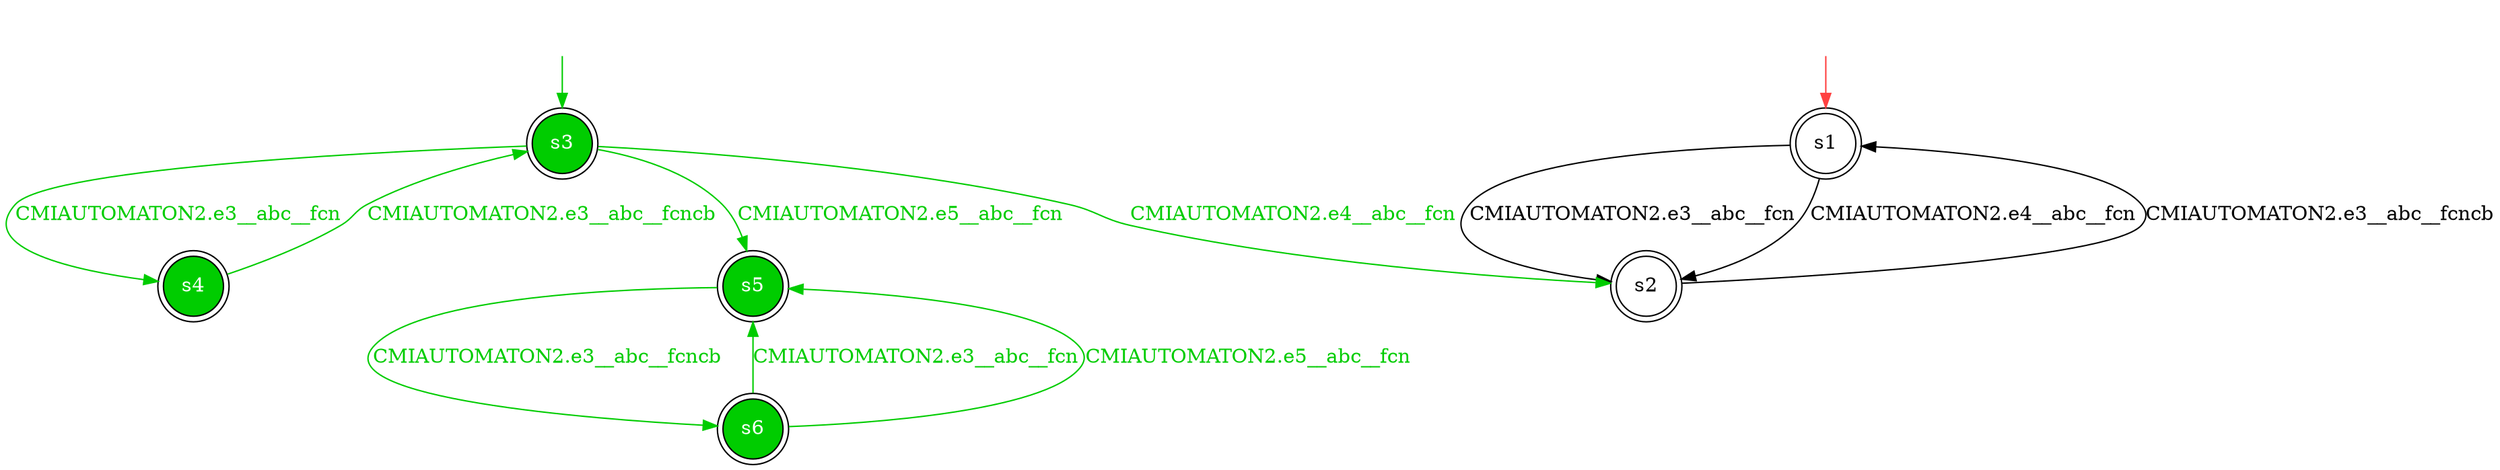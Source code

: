 digraph diffautomaton {
	1 [label=<s1> shape="doublecircle"];
	3 [label=<s3> shape="doublecircle" fillcolor="#00cc00" fontcolor="#ffffff" style="filled"];
	2 [label=<s2> shape="doublecircle"];
	4 [label=<s4> shape="doublecircle" fillcolor="#00cc00" fontcolor="#ffffff" style="filled"];
	5 [label=<s5> shape="doublecircle" fillcolor="#00cc00" fontcolor="#ffffff" style="filled"];
	6 [label=<s6> shape="doublecircle" fillcolor="#00cc00" fontcolor="#ffffff" style="filled"];
	__init1 [label=<> shape="none"];
	__init1 -> 1 [color="#ff4040"];
	__init3 [label=<> shape="none"];
	__init3 -> 3 [color="#00cc00"];
	1 -> 2 [label=<<font color="#000000">CMIAUTOMATON2.e3__abc__fcn</font>> id="1-0-2"];
	1 -> 2 [label=<<font color="#000000">CMIAUTOMATON2.e4__abc__fcn</font>> id="1-1-2"];
	3 -> 4 [label=<<font color="#00cc00">CMIAUTOMATON2.e3__abc__fcn</font>> color="#00cc00" id="3-0-4"];
	3 -> 5 [label=<<font color="#00cc00">CMIAUTOMATON2.e5__abc__fcn</font>> color="#00cc00" id="3-1-5"];
	3 -> 2 [label=<<font color="#00cc00">CMIAUTOMATON2.e4__abc__fcn</font>> color="#00cc00" id="3-2-2"];
	2 -> 1 [label=<<font color="#000000">CMIAUTOMATON2.e3__abc__fcncb</font>> id="2-0-1"];
	4 -> 3 [label=<<font color="#00cc00">CMIAUTOMATON2.e3__abc__fcncb</font>> color="#00cc00" id="4-0-3"];
	5 -> 6 [label=<<font color="#00cc00">CMIAUTOMATON2.e3__abc__fcncb</font>> color="#00cc00" id="5-0-6"];
	6 -> 5 [label=<<font color="#00cc00">CMIAUTOMATON2.e3__abc__fcn</font>> color="#00cc00" id="6-0-5"];
	6 -> 5 [label=<<font color="#00cc00">CMIAUTOMATON2.e5__abc__fcn</font>> color="#00cc00" id="6-1-5"];
}
